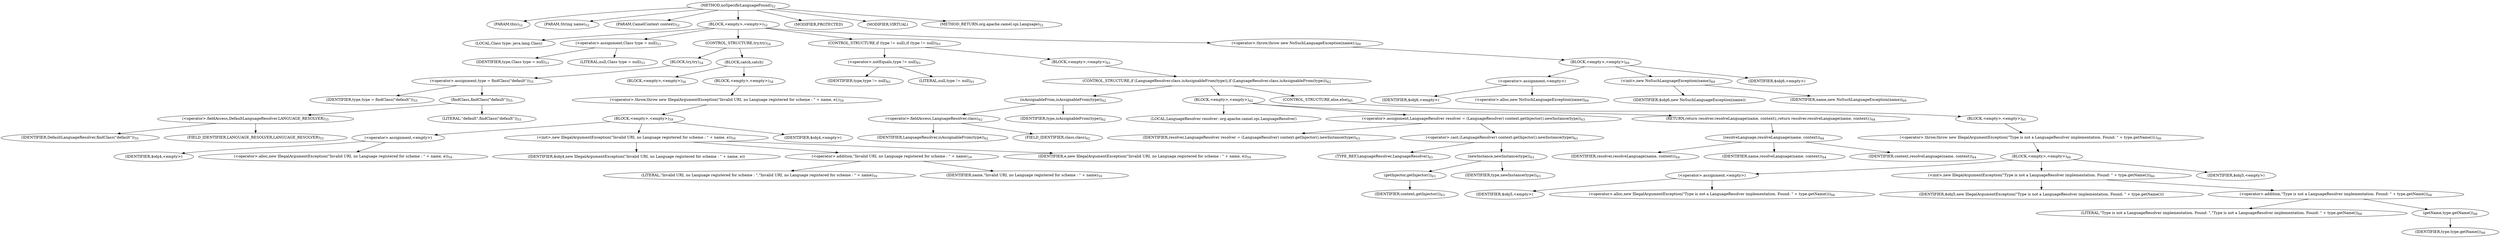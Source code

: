 digraph "noSpecificLanguageFound" {  
"101" [label = <(METHOD,noSpecificLanguageFound)<SUB>52</SUB>> ]
"102" [label = <(PARAM,this)<SUB>52</SUB>> ]
"103" [label = <(PARAM,String name)<SUB>52</SUB>> ]
"104" [label = <(PARAM,CamelContext context)<SUB>52</SUB>> ]
"105" [label = <(BLOCK,&lt;empty&gt;,&lt;empty&gt;)<SUB>52</SUB>> ]
"106" [label = <(LOCAL,Class type: java.lang.Class)> ]
"107" [label = <(&lt;operator&gt;.assignment,Class type = null)<SUB>53</SUB>> ]
"108" [label = <(IDENTIFIER,type,Class type = null)<SUB>53</SUB>> ]
"109" [label = <(LITERAL,null,Class type = null)<SUB>53</SUB>> ]
"110" [label = <(CONTROL_STRUCTURE,try,try)<SUB>54</SUB>> ]
"111" [label = <(BLOCK,try,try)<SUB>54</SUB>> ]
"112" [label = <(&lt;operator&gt;.assignment,type = findClass(&quot;default&quot;))<SUB>55</SUB>> ]
"113" [label = <(IDENTIFIER,type,type = findClass(&quot;default&quot;))<SUB>55</SUB>> ]
"114" [label = <(findClass,findClass(&quot;default&quot;))<SUB>55</SUB>> ]
"115" [label = <(&lt;operator&gt;.fieldAccess,DefaultLanguageResolver.LANGUAGE_RESOLVER)<SUB>55</SUB>> ]
"116" [label = <(IDENTIFIER,DefaultLanguageResolver,findClass(&quot;default&quot;))<SUB>55</SUB>> ]
"117" [label = <(FIELD_IDENTIFIER,LANGUAGE_RESOLVER,LANGUAGE_RESOLVER)<SUB>55</SUB>> ]
"118" [label = <(LITERAL,&quot;default&quot;,findClass(&quot;default&quot;))<SUB>55</SUB>> ]
"119" [label = <(BLOCK,catch,catch)> ]
"120" [label = <(BLOCK,&lt;empty&gt;,&lt;empty&gt;)<SUB>56</SUB>> ]
"121" [label = <(BLOCK,&lt;empty&gt;,&lt;empty&gt;)<SUB>58</SUB>> ]
"122" [label = <(&lt;operator&gt;.throw,throw new IllegalArgumentException(&quot;Invalid URI, no Language registered for scheme : &quot; + name, e);)<SUB>59</SUB>> ]
"123" [label = <(BLOCK,&lt;empty&gt;,&lt;empty&gt;)<SUB>59</SUB>> ]
"124" [label = <(&lt;operator&gt;.assignment,&lt;empty&gt;)> ]
"125" [label = <(IDENTIFIER,$obj4,&lt;empty&gt;)> ]
"126" [label = <(&lt;operator&gt;.alloc,new IllegalArgumentException(&quot;Invalid URI, no Language registered for scheme : &quot; + name, e))<SUB>59</SUB>> ]
"127" [label = <(&lt;init&gt;,new IllegalArgumentException(&quot;Invalid URI, no Language registered for scheme : &quot; + name, e))<SUB>59</SUB>> ]
"128" [label = <(IDENTIFIER,$obj4,new IllegalArgumentException(&quot;Invalid URI, no Language registered for scheme : &quot; + name, e))> ]
"129" [label = <(&lt;operator&gt;.addition,&quot;Invalid URI, no Language registered for scheme : &quot; + name)<SUB>59</SUB>> ]
"130" [label = <(LITERAL,&quot;Invalid URI, no Language registered for scheme : &quot;,&quot;Invalid URI, no Language registered for scheme : &quot; + name)<SUB>59</SUB>> ]
"131" [label = <(IDENTIFIER,name,&quot;Invalid URI, no Language registered for scheme : &quot; + name)<SUB>59</SUB>> ]
"132" [label = <(IDENTIFIER,e,new IllegalArgumentException(&quot;Invalid URI, no Language registered for scheme : &quot; + name, e))<SUB>59</SUB>> ]
"133" [label = <(IDENTIFIER,$obj4,&lt;empty&gt;)> ]
"134" [label = <(CONTROL_STRUCTURE,if (type != null),if (type != null))<SUB>61</SUB>> ]
"135" [label = <(&lt;operator&gt;.notEquals,type != null)<SUB>61</SUB>> ]
"136" [label = <(IDENTIFIER,type,type != null)<SUB>61</SUB>> ]
"137" [label = <(LITERAL,null,type != null)<SUB>61</SUB>> ]
"138" [label = <(BLOCK,&lt;empty&gt;,&lt;empty&gt;)<SUB>61</SUB>> ]
"139" [label = <(CONTROL_STRUCTURE,if (LanguageResolver.class.isAssignableFrom(type)),if (LanguageResolver.class.isAssignableFrom(type)))<SUB>62</SUB>> ]
"140" [label = <(isAssignableFrom,isAssignableFrom(type))<SUB>62</SUB>> ]
"141" [label = <(&lt;operator&gt;.fieldAccess,LanguageResolver.class)<SUB>62</SUB>> ]
"142" [label = <(IDENTIFIER,LanguageResolver,isAssignableFrom(type))<SUB>62</SUB>> ]
"143" [label = <(FIELD_IDENTIFIER,class,class)<SUB>62</SUB>> ]
"144" [label = <(IDENTIFIER,type,isAssignableFrom(type))<SUB>62</SUB>> ]
"145" [label = <(BLOCK,&lt;empty&gt;,&lt;empty&gt;)<SUB>62</SUB>> ]
"146" [label = <(LOCAL,LanguageResolver resolver: org.apache.camel.spi.LanguageResolver)> ]
"147" [label = <(&lt;operator&gt;.assignment,LanguageResolver resolver = (LanguageResolver) context.getInjector().newInstance(type))<SUB>63</SUB>> ]
"148" [label = <(IDENTIFIER,resolver,LanguageResolver resolver = (LanguageResolver) context.getInjector().newInstance(type))<SUB>63</SUB>> ]
"149" [label = <(&lt;operator&gt;.cast,(LanguageResolver) context.getInjector().newInstance(type))<SUB>63</SUB>> ]
"150" [label = <(TYPE_REF,LanguageResolver,LanguageResolver)<SUB>63</SUB>> ]
"151" [label = <(newInstance,newInstance(type))<SUB>63</SUB>> ]
"152" [label = <(getInjector,getInjector())<SUB>63</SUB>> ]
"153" [label = <(IDENTIFIER,context,getInjector())<SUB>63</SUB>> ]
"154" [label = <(IDENTIFIER,type,newInstance(type))<SUB>63</SUB>> ]
"155" [label = <(RETURN,return resolver.resolveLanguage(name, context);,return resolver.resolveLanguage(name, context);)<SUB>64</SUB>> ]
"156" [label = <(resolveLanguage,resolveLanguage(name, context))<SUB>64</SUB>> ]
"157" [label = <(IDENTIFIER,resolver,resolveLanguage(name, context))<SUB>64</SUB>> ]
"158" [label = <(IDENTIFIER,name,resolveLanguage(name, context))<SUB>64</SUB>> ]
"159" [label = <(IDENTIFIER,context,resolveLanguage(name, context))<SUB>64</SUB>> ]
"160" [label = <(CONTROL_STRUCTURE,else,else)<SUB>65</SUB>> ]
"161" [label = <(BLOCK,&lt;empty&gt;,&lt;empty&gt;)<SUB>65</SUB>> ]
"162" [label = <(&lt;operator&gt;.throw,throw new IllegalArgumentException(&quot;Type is not a LanguageResolver implementation. Found: &quot; + type.getName());)<SUB>66</SUB>> ]
"163" [label = <(BLOCK,&lt;empty&gt;,&lt;empty&gt;)<SUB>66</SUB>> ]
"164" [label = <(&lt;operator&gt;.assignment,&lt;empty&gt;)> ]
"165" [label = <(IDENTIFIER,$obj5,&lt;empty&gt;)> ]
"166" [label = <(&lt;operator&gt;.alloc,new IllegalArgumentException(&quot;Type is not a LanguageResolver implementation. Found: &quot; + type.getName()))<SUB>66</SUB>> ]
"167" [label = <(&lt;init&gt;,new IllegalArgumentException(&quot;Type is not a LanguageResolver implementation. Found: &quot; + type.getName()))<SUB>66</SUB>> ]
"168" [label = <(IDENTIFIER,$obj5,new IllegalArgumentException(&quot;Type is not a LanguageResolver implementation. Found: &quot; + type.getName()))> ]
"169" [label = <(&lt;operator&gt;.addition,&quot;Type is not a LanguageResolver implementation. Found: &quot; + type.getName())<SUB>66</SUB>> ]
"170" [label = <(LITERAL,&quot;Type is not a LanguageResolver implementation. Found: &quot;,&quot;Type is not a LanguageResolver implementation. Found: &quot; + type.getName())<SUB>66</SUB>> ]
"171" [label = <(getName,type.getName())<SUB>66</SUB>> ]
"172" [label = <(IDENTIFIER,type,type.getName())<SUB>66</SUB>> ]
"173" [label = <(IDENTIFIER,$obj5,&lt;empty&gt;)> ]
"174" [label = <(&lt;operator&gt;.throw,throw new NoSuchLanguageException(name);)<SUB>69</SUB>> ]
"175" [label = <(BLOCK,&lt;empty&gt;,&lt;empty&gt;)<SUB>69</SUB>> ]
"176" [label = <(&lt;operator&gt;.assignment,&lt;empty&gt;)> ]
"177" [label = <(IDENTIFIER,$obj6,&lt;empty&gt;)> ]
"178" [label = <(&lt;operator&gt;.alloc,new NoSuchLanguageException(name))<SUB>69</SUB>> ]
"179" [label = <(&lt;init&gt;,new NoSuchLanguageException(name))<SUB>69</SUB>> ]
"180" [label = <(IDENTIFIER,$obj6,new NoSuchLanguageException(name))> ]
"181" [label = <(IDENTIFIER,name,new NoSuchLanguageException(name))<SUB>69</SUB>> ]
"182" [label = <(IDENTIFIER,$obj6,&lt;empty&gt;)> ]
"183" [label = <(MODIFIER,PROTECTED)> ]
"184" [label = <(MODIFIER,VIRTUAL)> ]
"185" [label = <(METHOD_RETURN,org.apache.camel.spi.Language)<SUB>52</SUB>> ]
  "101" -> "102" 
  "101" -> "103" 
  "101" -> "104" 
  "101" -> "105" 
  "101" -> "183" 
  "101" -> "184" 
  "101" -> "185" 
  "105" -> "106" 
  "105" -> "107" 
  "105" -> "110" 
  "105" -> "134" 
  "105" -> "174" 
  "107" -> "108" 
  "107" -> "109" 
  "110" -> "111" 
  "110" -> "119" 
  "111" -> "112" 
  "112" -> "113" 
  "112" -> "114" 
  "114" -> "115" 
  "114" -> "118" 
  "115" -> "116" 
  "115" -> "117" 
  "119" -> "120" 
  "119" -> "121" 
  "121" -> "122" 
  "122" -> "123" 
  "123" -> "124" 
  "123" -> "127" 
  "123" -> "133" 
  "124" -> "125" 
  "124" -> "126" 
  "127" -> "128" 
  "127" -> "129" 
  "127" -> "132" 
  "129" -> "130" 
  "129" -> "131" 
  "134" -> "135" 
  "134" -> "138" 
  "135" -> "136" 
  "135" -> "137" 
  "138" -> "139" 
  "139" -> "140" 
  "139" -> "145" 
  "139" -> "160" 
  "140" -> "141" 
  "140" -> "144" 
  "141" -> "142" 
  "141" -> "143" 
  "145" -> "146" 
  "145" -> "147" 
  "145" -> "155" 
  "147" -> "148" 
  "147" -> "149" 
  "149" -> "150" 
  "149" -> "151" 
  "151" -> "152" 
  "151" -> "154" 
  "152" -> "153" 
  "155" -> "156" 
  "156" -> "157" 
  "156" -> "158" 
  "156" -> "159" 
  "160" -> "161" 
  "161" -> "162" 
  "162" -> "163" 
  "163" -> "164" 
  "163" -> "167" 
  "163" -> "173" 
  "164" -> "165" 
  "164" -> "166" 
  "167" -> "168" 
  "167" -> "169" 
  "169" -> "170" 
  "169" -> "171" 
  "171" -> "172" 
  "174" -> "175" 
  "175" -> "176" 
  "175" -> "179" 
  "175" -> "182" 
  "176" -> "177" 
  "176" -> "178" 
  "179" -> "180" 
  "179" -> "181" 
}

